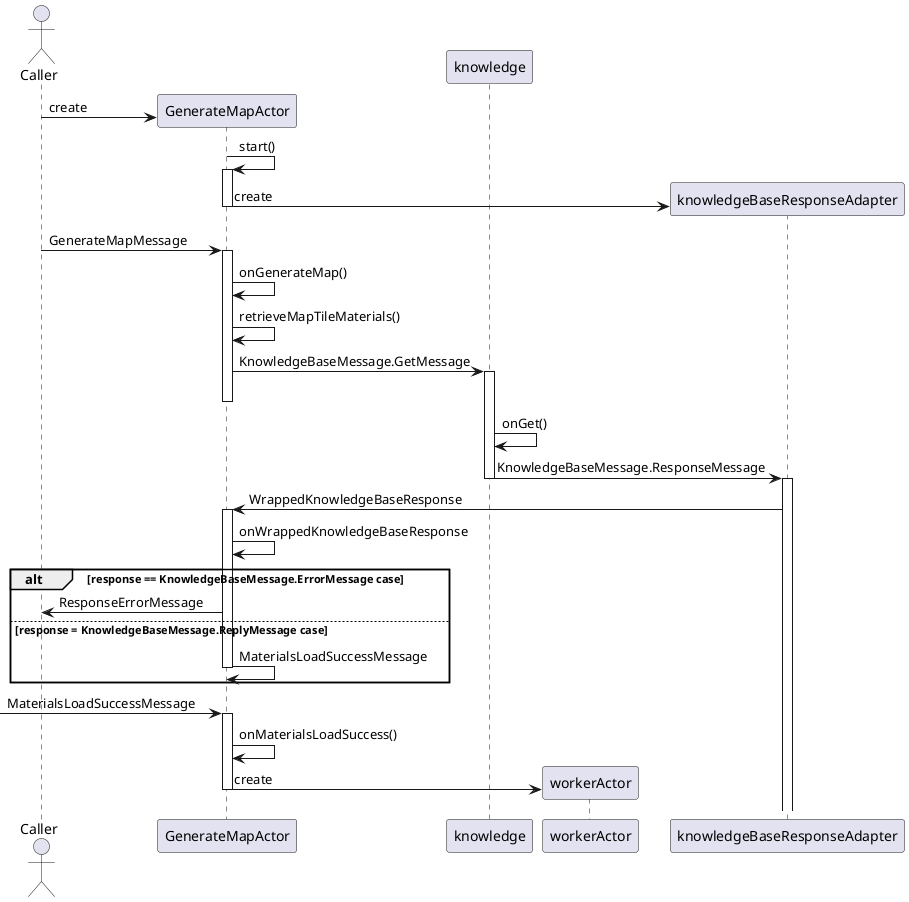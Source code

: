 @startuml
actor Caller as caller
participant GenerateMapActor as gmActor
participant knowledge
participant workerActor

caller -> gmActor ** : create
gmActor -> gmActor ++ : start()
gmActor -> knowledgeBaseResponseAdapter ** : create
deactivate gmActor

caller -> gmActor ++ : GenerateMapMessage
gmActor -> gmActor : onGenerateMap()
gmActor -> gmActor : retrieveMapTileMaterials()
gmActor -> knowledge ++ : KnowledgeBaseMessage.GetMessage
deactivate gmActor

knowledge -> knowledge : onGet()
knowledge -> knowledgeBaseResponseAdapter --++ : KnowledgeBaseMessage.ResponseMessage
knowledgeBaseResponseAdapter -> gmActor ++ : WrappedKnowledgeBaseResponse
gmActor -> gmActor : onWrappedKnowledgeBaseResponse

alt response == KnowledgeBaseMessage.ErrorMessage case
gmActor -> caller : ResponseErrorMessage
else response = KnowledgeBaseMessage.ReplyMessage case
gmActor -> gmActor -- : MaterialsLoadSuccessMessage
end

-> gmActor : MaterialsLoadSuccessMessage
activate gmActor
gmActor -> gmActor :  onMaterialsLoadSuccess()
gmActor -> workerActor ** : create
deactivate gmActor

@enduml
